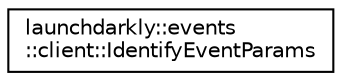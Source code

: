 digraph "Graphical Class Hierarchy"
{
 // LATEX_PDF_SIZE
  edge [fontname="Helvetica",fontsize="10",labelfontname="Helvetica",labelfontsize="10"];
  node [fontname="Helvetica",fontsize="10",shape=record];
  rankdir="LR";
  Node0 [label="launchdarkly::events\l::client::IdentifyEventParams",height=0.2,width=0.4,color="black", fillcolor="white", style="filled",URL="$structlaunchdarkly_1_1events_1_1client_1_1IdentifyEventParams.html",tooltip=" "];
}

